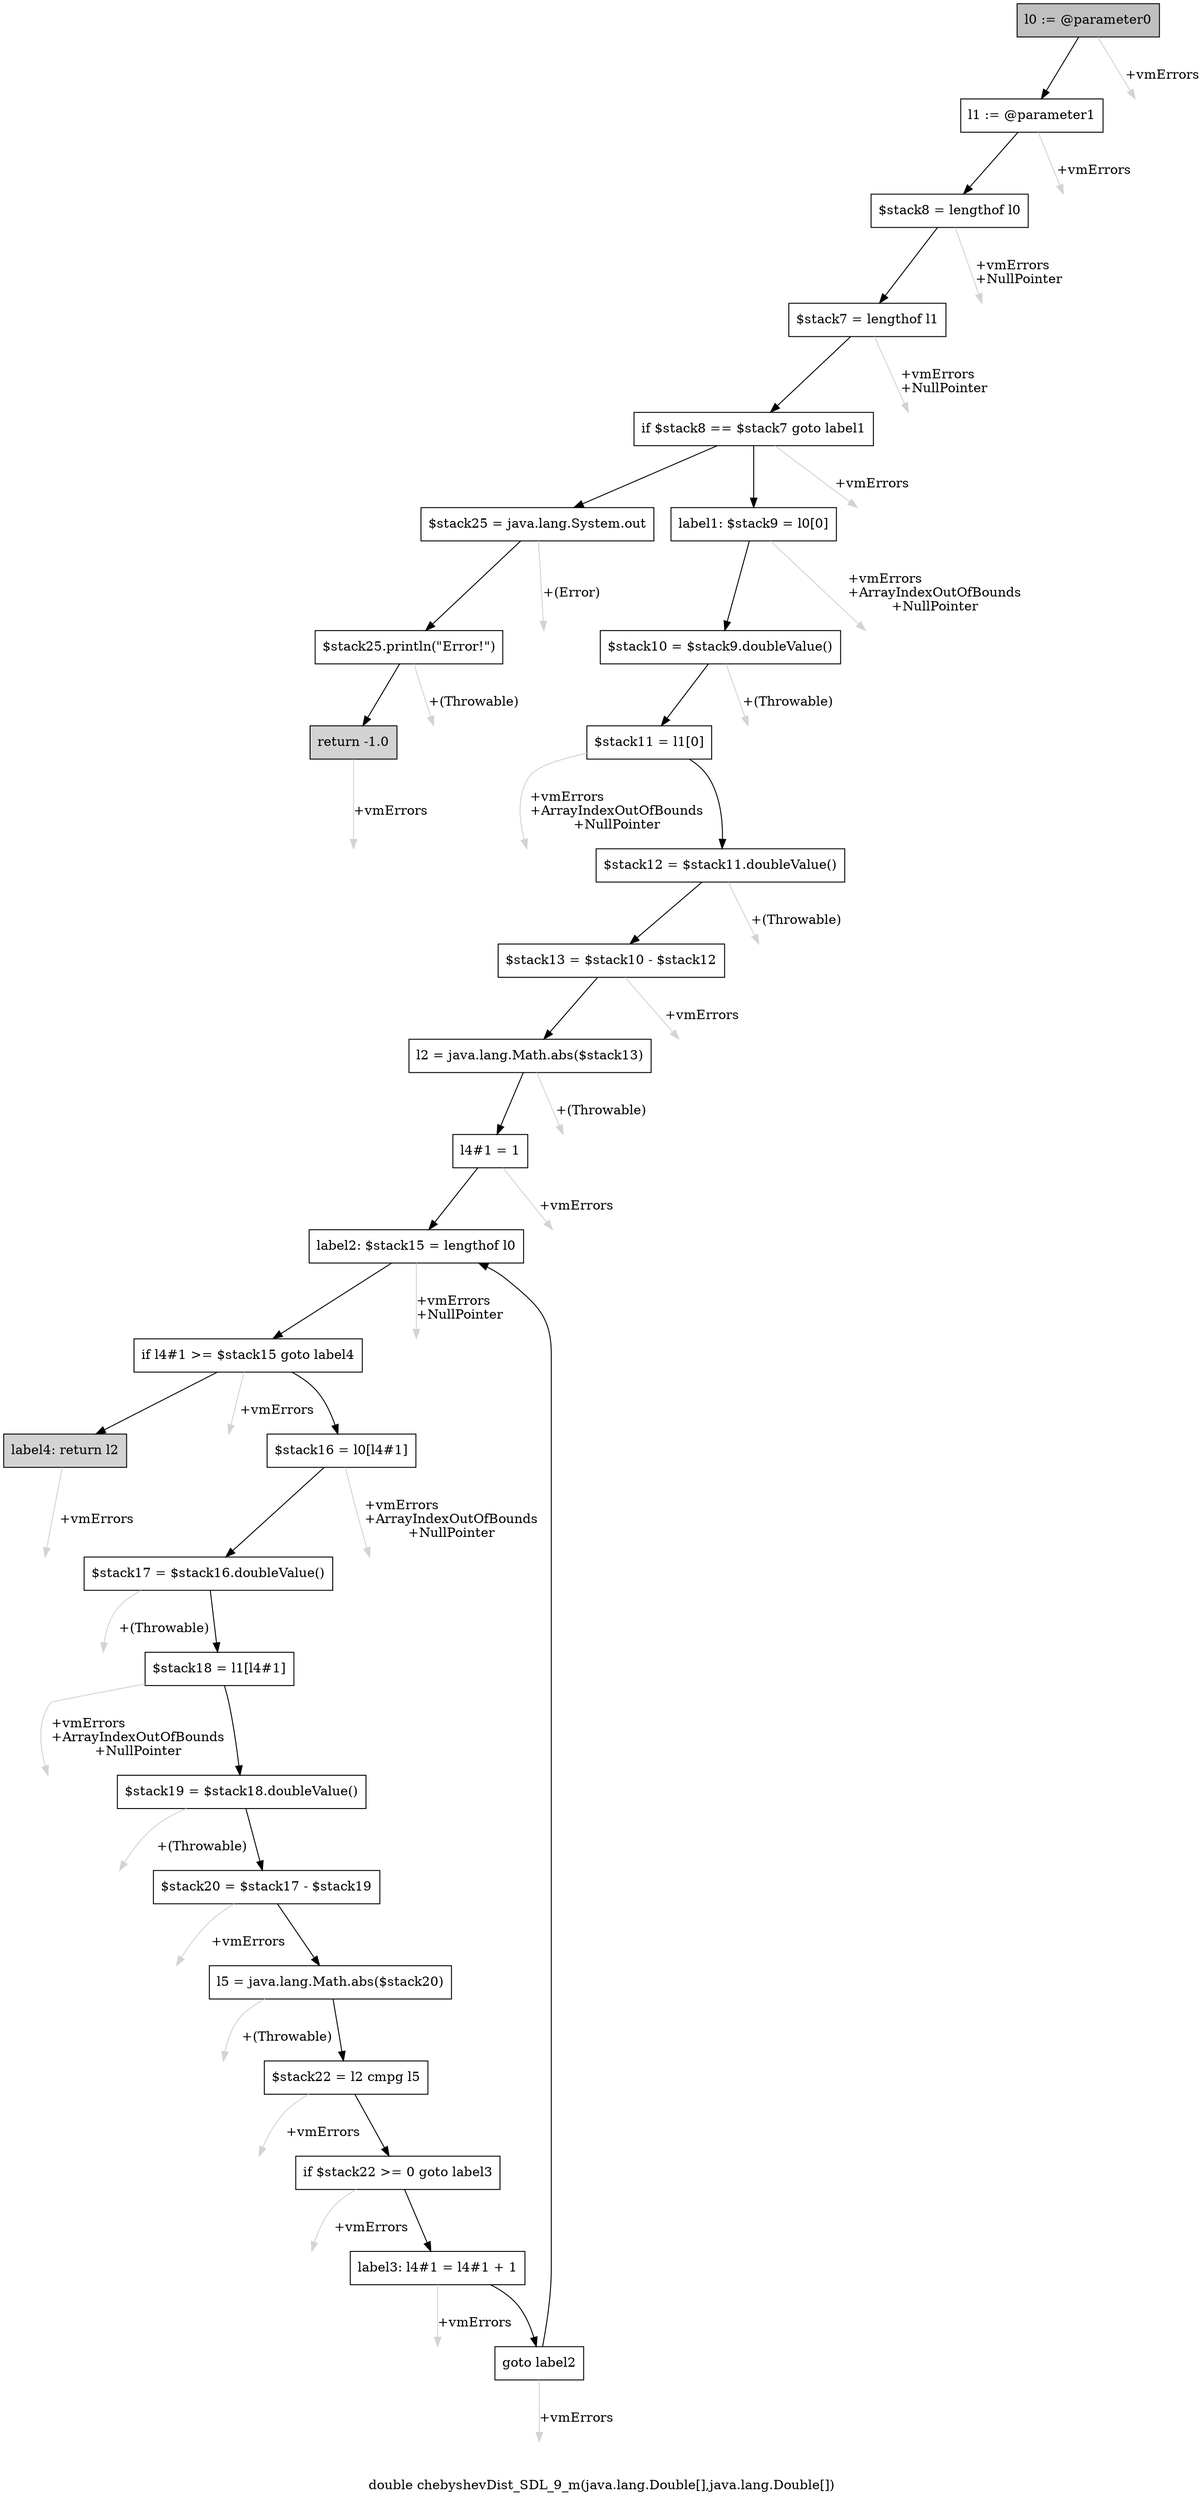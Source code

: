 digraph "double chebyshevDist_SDL_9_m(java.lang.Double[],java.lang.Double[])" {
    label="double chebyshevDist_SDL_9_m(java.lang.Double[],java.lang.Double[])";
    node [shape=box];
    "0" [style=filled,fillcolor=gray,label="l0 := @parameter0",];
    "1" [label="l1 := @parameter1",];
    "0"->"1" [color=black,];
    "28" [style=invis,label="Esc",];
    "0"->"28" [color=lightgray,label="\l+vmErrors",];
    "2" [label="$stack8 = lengthof l0",];
    "1"->"2" [color=black,];
    "29" [style=invis,label="Esc",];
    "1"->"29" [color=lightgray,label="\l+vmErrors",];
    "3" [label="$stack7 = lengthof l1",];
    "2"->"3" [color=black,];
    "30" [style=invis,label="Esc",];
    "2"->"30" [color=lightgray,label="\l+vmErrors\l+NullPointer",];
    "4" [label="if $stack8 == $stack7 goto label1",];
    "3"->"4" [color=black,];
    "31" [style=invis,label="Esc",];
    "3"->"31" [color=lightgray,label="\l+vmErrors\l+NullPointer",];
    "5" [label="$stack25 = java.lang.System.out",];
    "4"->"5" [color=black,];
    "8" [label="label1: $stack9 = l0[0]",];
    "4"->"8" [color=black,];
    "32" [style=invis,label="Esc",];
    "4"->"32" [color=lightgray,label="\l+vmErrors",];
    "6" [label="$stack25.println(\"Error!\")",];
    "5"->"6" [color=black,];
    "33" [style=invis,label="Esc",];
    "5"->"33" [color=lightgray,label="\l+(Error)",];
    "7" [style=filled,fillcolor=lightgray,label="return -1.0",];
    "6"->"7" [color=black,];
    "34" [style=invis,label="Esc",];
    "6"->"34" [color=lightgray,label="\l+(Throwable)",];
    "35" [style=invis,label="Esc",];
    "7"->"35" [color=lightgray,label="\l+vmErrors",];
    "9" [label="$stack10 = $stack9.doubleValue()",];
    "8"->"9" [color=black,];
    "36" [style=invis,label="Esc",];
    "8"->"36" [color=lightgray,label="\l+vmErrors\l+ArrayIndexOutOfBounds\l+NullPointer",];
    "10" [label="$stack11 = l1[0]",];
    "9"->"10" [color=black,];
    "37" [style=invis,label="Esc",];
    "9"->"37" [color=lightgray,label="\l+(Throwable)",];
    "11" [label="$stack12 = $stack11.doubleValue()",];
    "10"->"11" [color=black,];
    "38" [style=invis,label="Esc",];
    "10"->"38" [color=lightgray,label="\l+vmErrors\l+ArrayIndexOutOfBounds\l+NullPointer",];
    "12" [label="$stack13 = $stack10 - $stack12",];
    "11"->"12" [color=black,];
    "39" [style=invis,label="Esc",];
    "11"->"39" [color=lightgray,label="\l+(Throwable)",];
    "13" [label="l2 = java.lang.Math.abs($stack13)",];
    "12"->"13" [color=black,];
    "40" [style=invis,label="Esc",];
    "12"->"40" [color=lightgray,label="\l+vmErrors",];
    "14" [label="l4#1 = 1",];
    "13"->"14" [color=black,];
    "41" [style=invis,label="Esc",];
    "13"->"41" [color=lightgray,label="\l+(Throwable)",];
    "15" [label="label2: $stack15 = lengthof l0",];
    "14"->"15" [color=black,];
    "42" [style=invis,label="Esc",];
    "14"->"42" [color=lightgray,label="\l+vmErrors",];
    "16" [label="if l4#1 >= $stack15 goto label4",];
    "15"->"16" [color=black,];
    "43" [style=invis,label="Esc",];
    "15"->"43" [color=lightgray,label="\l+vmErrors\l+NullPointer",];
    "17" [label="$stack16 = l0[l4#1]",];
    "16"->"17" [color=black,];
    "27" [style=filled,fillcolor=lightgray,label="label4: return l2",];
    "16"->"27" [color=black,];
    "44" [style=invis,label="Esc",];
    "16"->"44" [color=lightgray,label="\l+vmErrors",];
    "18" [label="$stack17 = $stack16.doubleValue()",];
    "17"->"18" [color=black,];
    "45" [style=invis,label="Esc",];
    "17"->"45" [color=lightgray,label="\l+vmErrors\l+ArrayIndexOutOfBounds\l+NullPointer",];
    "19" [label="$stack18 = l1[l4#1]",];
    "18"->"19" [color=black,];
    "46" [style=invis,label="Esc",];
    "18"->"46" [color=lightgray,label="\l+(Throwable)",];
    "20" [label="$stack19 = $stack18.doubleValue()",];
    "19"->"20" [color=black,];
    "47" [style=invis,label="Esc",];
    "19"->"47" [color=lightgray,label="\l+vmErrors\l+ArrayIndexOutOfBounds\l+NullPointer",];
    "21" [label="$stack20 = $stack17 - $stack19",];
    "20"->"21" [color=black,];
    "48" [style=invis,label="Esc",];
    "20"->"48" [color=lightgray,label="\l+(Throwable)",];
    "22" [label="l5 = java.lang.Math.abs($stack20)",];
    "21"->"22" [color=black,];
    "49" [style=invis,label="Esc",];
    "21"->"49" [color=lightgray,label="\l+vmErrors",];
    "23" [label="$stack22 = l2 cmpg l5",];
    "22"->"23" [color=black,];
    "50" [style=invis,label="Esc",];
    "22"->"50" [color=lightgray,label="\l+(Throwable)",];
    "24" [label="if $stack22 >= 0 goto label3",];
    "23"->"24" [color=black,];
    "51" [style=invis,label="Esc",];
    "23"->"51" [color=lightgray,label="\l+vmErrors",];
    "25" [label="label3: l4#1 = l4#1 + 1",];
    "24"->"25" [color=black,];
    "52" [style=invis,label="Esc",];
    "24"->"52" [color=lightgray,label="\l+vmErrors",];
    "26" [label="goto label2",];
    "25"->"26" [color=black,];
    "53" [style=invis,label="Esc",];
    "25"->"53" [color=lightgray,label="\l+vmErrors",];
    "26"->"15" [color=black,];
    "54" [style=invis,label="Esc",];
    "26"->"54" [color=lightgray,label="\l+vmErrors",];
    "55" [style=invis,label="Esc",];
    "27"->"55" [color=lightgray,label="\l+vmErrors",];
}
